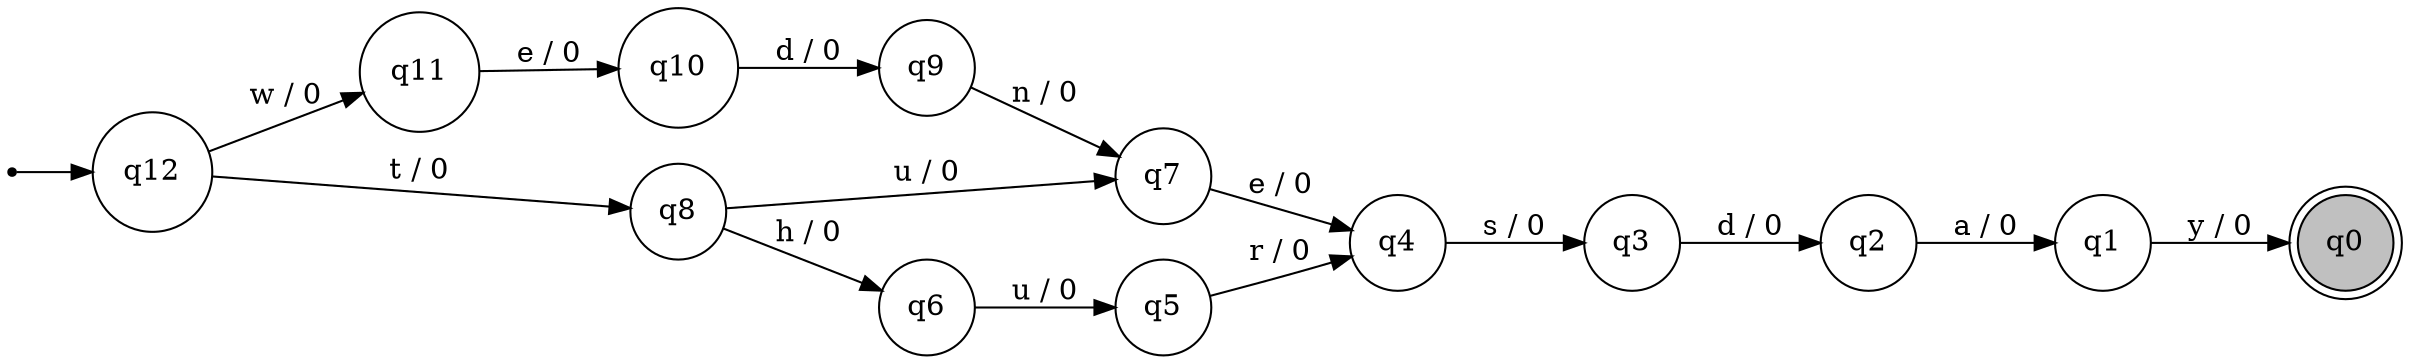 digraph G {
rankdir=LR;
node [shape=circle];
ini [shape=point];
ini -> q12;
	q12 [label="q12"];
	q10 [label="q10"];
	q7 [label="q7"];
	q5 [label="q5"];
	q11 [label="q11"];
	q4 [label="q4"];
	q6 [label="q6"];
	q3 [label="q3"];
	q9 [label="q9"];
	q8 [label="q8"];
	q2 [label="q2"];
	q1 [label="q1"];
	q0 [label="q0"];
	q0 [shape=doublecircle];
	q0 [style=filled fillcolor=gray];
	q12 -> q8 [label="t / 0"];
	q12 -> q11 [label="w / 0"];
	q10 -> q9 [label="d / 0"];
	q7 -> q4 [label="e / 0"];
	q5 -> q4 [label="r / 0"];
	q11 -> q10 [label="e / 0"];
	q4 -> q3 [label="s / 0"];
	q6 -> q5 [label="u / 0"];
	q3 -> q2 [label="d / 0"];
	q9 -> q7 [label="n / 0"];
	q8 -> q6 [label="h / 0"];
	q8 -> q7 [label="u / 0"];
	q2 -> q1 [label="a / 0"];
	q1 -> q0 [label="y / 0"];
}
